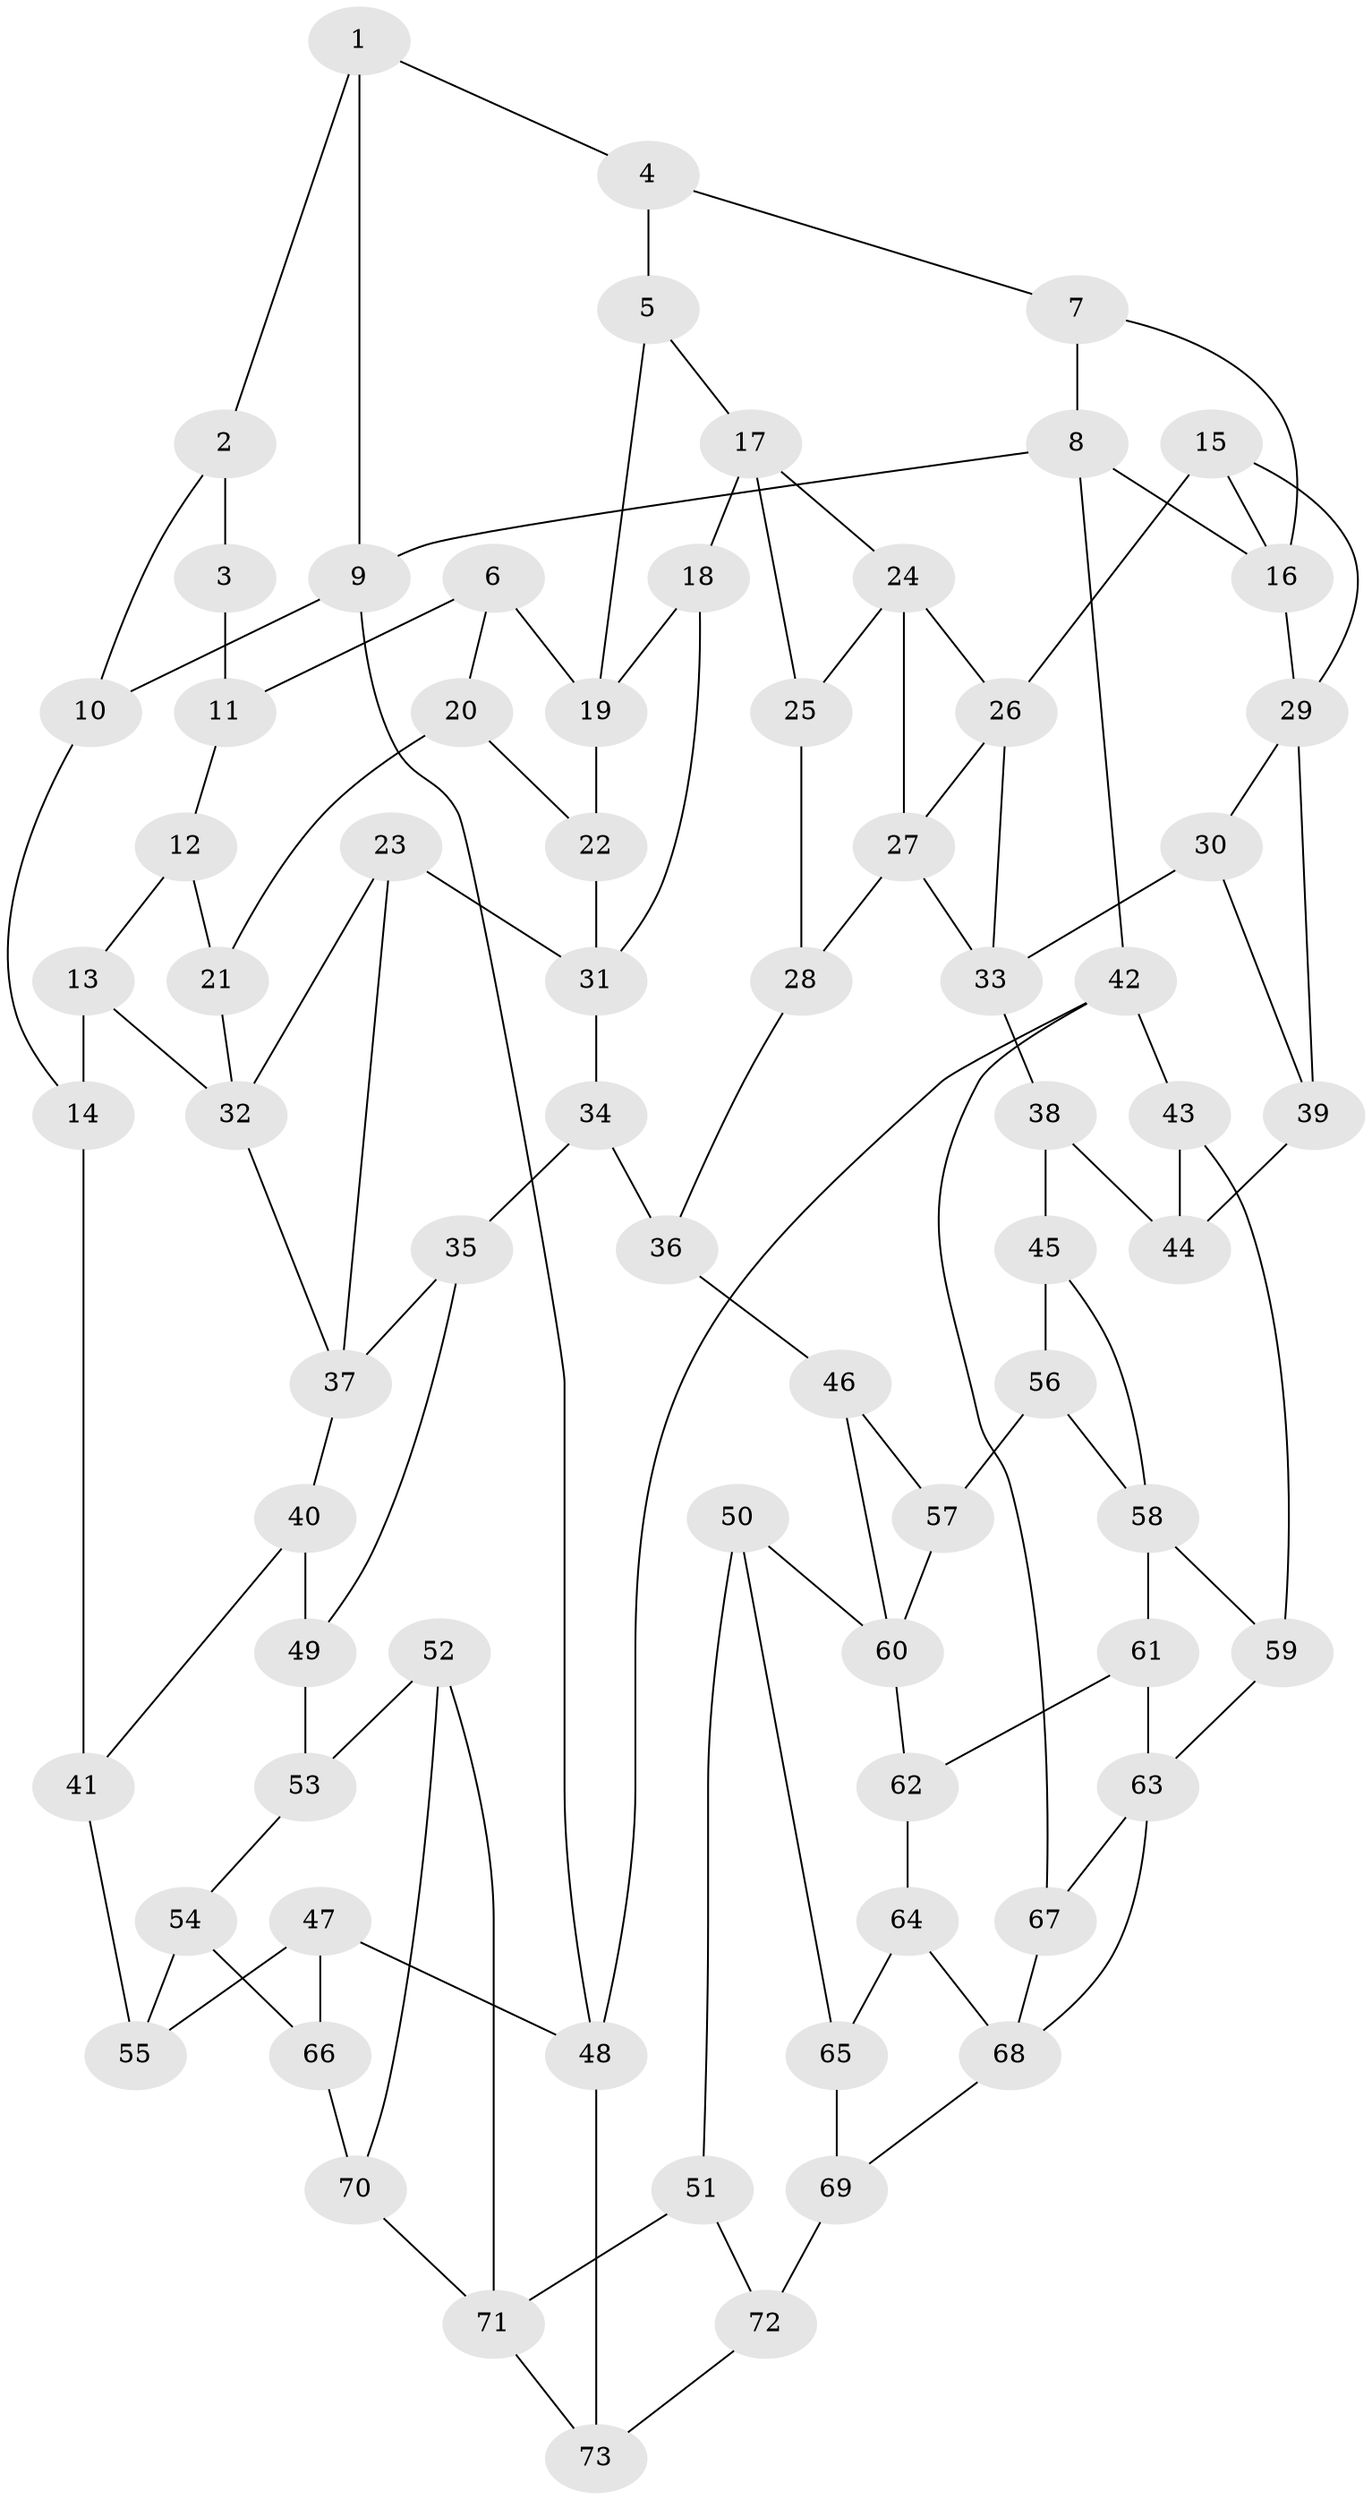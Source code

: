 // original degree distribution, {3: 0.019230769230769232, 4: 0.22115384615384615, 5: 0.5576923076923077, 6: 0.20192307692307693}
// Generated by graph-tools (version 1.1) at 2025/38/03/04/25 23:38:30]
// undirected, 73 vertices, 119 edges
graph export_dot {
  node [color=gray90,style=filled];
  1;
  2;
  3;
  4;
  5;
  6;
  7;
  8;
  9;
  10;
  11;
  12;
  13;
  14;
  15;
  16;
  17;
  18;
  19;
  20;
  21;
  22;
  23;
  24;
  25;
  26;
  27;
  28;
  29;
  30;
  31;
  32;
  33;
  34;
  35;
  36;
  37;
  38;
  39;
  40;
  41;
  42;
  43;
  44;
  45;
  46;
  47;
  48;
  49;
  50;
  51;
  52;
  53;
  54;
  55;
  56;
  57;
  58;
  59;
  60;
  61;
  62;
  63;
  64;
  65;
  66;
  67;
  68;
  69;
  70;
  71;
  72;
  73;
  1 -- 2 [weight=1.0];
  1 -- 4 [weight=1.0];
  1 -- 9 [weight=1.0];
  2 -- 3 [weight=1.0];
  2 -- 10 [weight=1.0];
  3 -- 11 [weight=2.0];
  4 -- 5 [weight=1.0];
  4 -- 7 [weight=1.0];
  5 -- 17 [weight=1.0];
  5 -- 19 [weight=1.0];
  6 -- 11 [weight=1.0];
  6 -- 19 [weight=1.0];
  6 -- 20 [weight=1.0];
  7 -- 8 [weight=1.0];
  7 -- 16 [weight=1.0];
  8 -- 9 [weight=1.0];
  8 -- 16 [weight=1.0];
  8 -- 42 [weight=1.0];
  9 -- 10 [weight=1.0];
  9 -- 48 [weight=1.0];
  10 -- 14 [weight=1.0];
  11 -- 12 [weight=1.0];
  12 -- 13 [weight=1.0];
  12 -- 21 [weight=1.0];
  13 -- 14 [weight=1.0];
  13 -- 32 [weight=1.0];
  14 -- 41 [weight=1.0];
  15 -- 16 [weight=1.0];
  15 -- 26 [weight=1.0];
  15 -- 29 [weight=1.0];
  16 -- 29 [weight=1.0];
  17 -- 18 [weight=1.0];
  17 -- 24 [weight=1.0];
  17 -- 25 [weight=1.0];
  18 -- 19 [weight=1.0];
  18 -- 31 [weight=1.0];
  19 -- 22 [weight=1.0];
  20 -- 21 [weight=1.0];
  20 -- 22 [weight=1.0];
  21 -- 32 [weight=1.0];
  22 -- 31 [weight=1.0];
  23 -- 31 [weight=1.0];
  23 -- 32 [weight=1.0];
  23 -- 37 [weight=1.0];
  24 -- 25 [weight=1.0];
  24 -- 26 [weight=1.0];
  24 -- 27 [weight=1.0];
  25 -- 28 [weight=1.0];
  26 -- 27 [weight=1.0];
  26 -- 33 [weight=1.0];
  27 -- 28 [weight=1.0];
  27 -- 33 [weight=1.0];
  28 -- 36 [weight=1.0];
  29 -- 30 [weight=1.0];
  29 -- 39 [weight=1.0];
  30 -- 33 [weight=1.0];
  30 -- 39 [weight=1.0];
  31 -- 34 [weight=1.0];
  32 -- 37 [weight=1.0];
  33 -- 38 [weight=1.0];
  34 -- 35 [weight=1.0];
  34 -- 36 [weight=1.0];
  35 -- 37 [weight=1.0];
  35 -- 49 [weight=1.0];
  36 -- 46 [weight=1.0];
  37 -- 40 [weight=1.0];
  38 -- 44 [weight=1.0];
  38 -- 45 [weight=1.0];
  39 -- 44 [weight=2.0];
  40 -- 41 [weight=1.0];
  40 -- 49 [weight=1.0];
  41 -- 55 [weight=2.0];
  42 -- 43 [weight=1.0];
  42 -- 48 [weight=1.0];
  42 -- 67 [weight=1.0];
  43 -- 44 [weight=1.0];
  43 -- 59 [weight=1.0];
  45 -- 56 [weight=1.0];
  45 -- 58 [weight=1.0];
  46 -- 57 [weight=1.0];
  46 -- 60 [weight=1.0];
  47 -- 48 [weight=1.0];
  47 -- 55 [weight=1.0];
  47 -- 66 [weight=1.0];
  48 -- 73 [weight=1.0];
  49 -- 53 [weight=2.0];
  50 -- 51 [weight=1.0];
  50 -- 60 [weight=1.0];
  50 -- 65 [weight=1.0];
  51 -- 71 [weight=1.0];
  51 -- 72 [weight=1.0];
  52 -- 53 [weight=1.0];
  52 -- 70 [weight=1.0];
  52 -- 71 [weight=1.0];
  53 -- 54 [weight=1.0];
  54 -- 55 [weight=1.0];
  54 -- 66 [weight=1.0];
  56 -- 57 [weight=2.0];
  56 -- 58 [weight=1.0];
  57 -- 60 [weight=1.0];
  58 -- 59 [weight=1.0];
  58 -- 61 [weight=1.0];
  59 -- 63 [weight=1.0];
  60 -- 62 [weight=1.0];
  61 -- 62 [weight=1.0];
  61 -- 63 [weight=1.0];
  62 -- 64 [weight=1.0];
  63 -- 67 [weight=1.0];
  63 -- 68 [weight=1.0];
  64 -- 65 [weight=1.0];
  64 -- 68 [weight=1.0];
  65 -- 69 [weight=1.0];
  66 -- 70 [weight=2.0];
  67 -- 68 [weight=1.0];
  68 -- 69 [weight=1.0];
  69 -- 72 [weight=2.0];
  70 -- 71 [weight=1.0];
  71 -- 73 [weight=1.0];
  72 -- 73 [weight=1.0];
}
